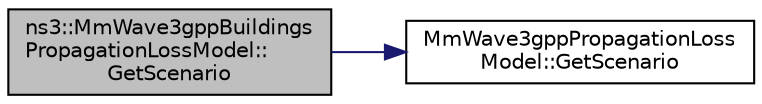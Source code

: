 digraph "ns3::MmWave3gppBuildingsPropagationLossModel::GetScenario"
{
  edge [fontname="Helvetica",fontsize="10",labelfontname="Helvetica",labelfontsize="10"];
  node [fontname="Helvetica",fontsize="10",shape=record];
  rankdir="LR";
  Node1 [label="ns3::MmWave3gppBuildings\lPropagationLossModel::\lGetScenario",height=0.2,width=0.4,color="black", fillcolor="grey75", style="filled", fontcolor="black"];
  Node1 -> Node2 [color="midnightblue",fontsize="10",style="solid"];
  Node2 [label="MmWave3gppPropagationLoss\lModel::GetScenario",height=0.2,width=0.4,color="black", fillcolor="white", style="filled",URL="$dc/d49/classMmWave3gppPropagationLossModel.html#ae092a58d42801c732956d64e0fe250eb"];
}
